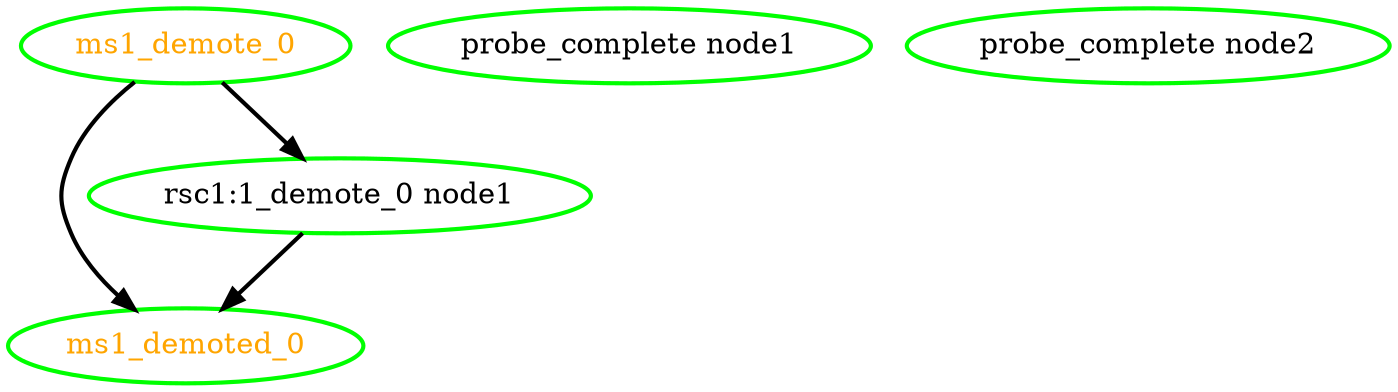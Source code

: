 digraph "g" {
"ms1_demote_0" -> "ms1_demoted_0" [ style = bold]
"ms1_demote_0" -> "rsc1:1_demote_0 node1" [ style = bold]
"ms1_demote_0" [ style=bold color="green" fontcolor="orange"]
"ms1_demoted_0" [ style=bold color="green" fontcolor="orange"]
"probe_complete node1" [ style=bold color="green" fontcolor="black"]
"probe_complete node2" [ style=bold color="green" fontcolor="black"]
"rsc1:1_demote_0 node1" -> "ms1_demoted_0" [ style = bold]
"rsc1:1_demote_0 node1" [ style=bold color="green" fontcolor="black"]
}
